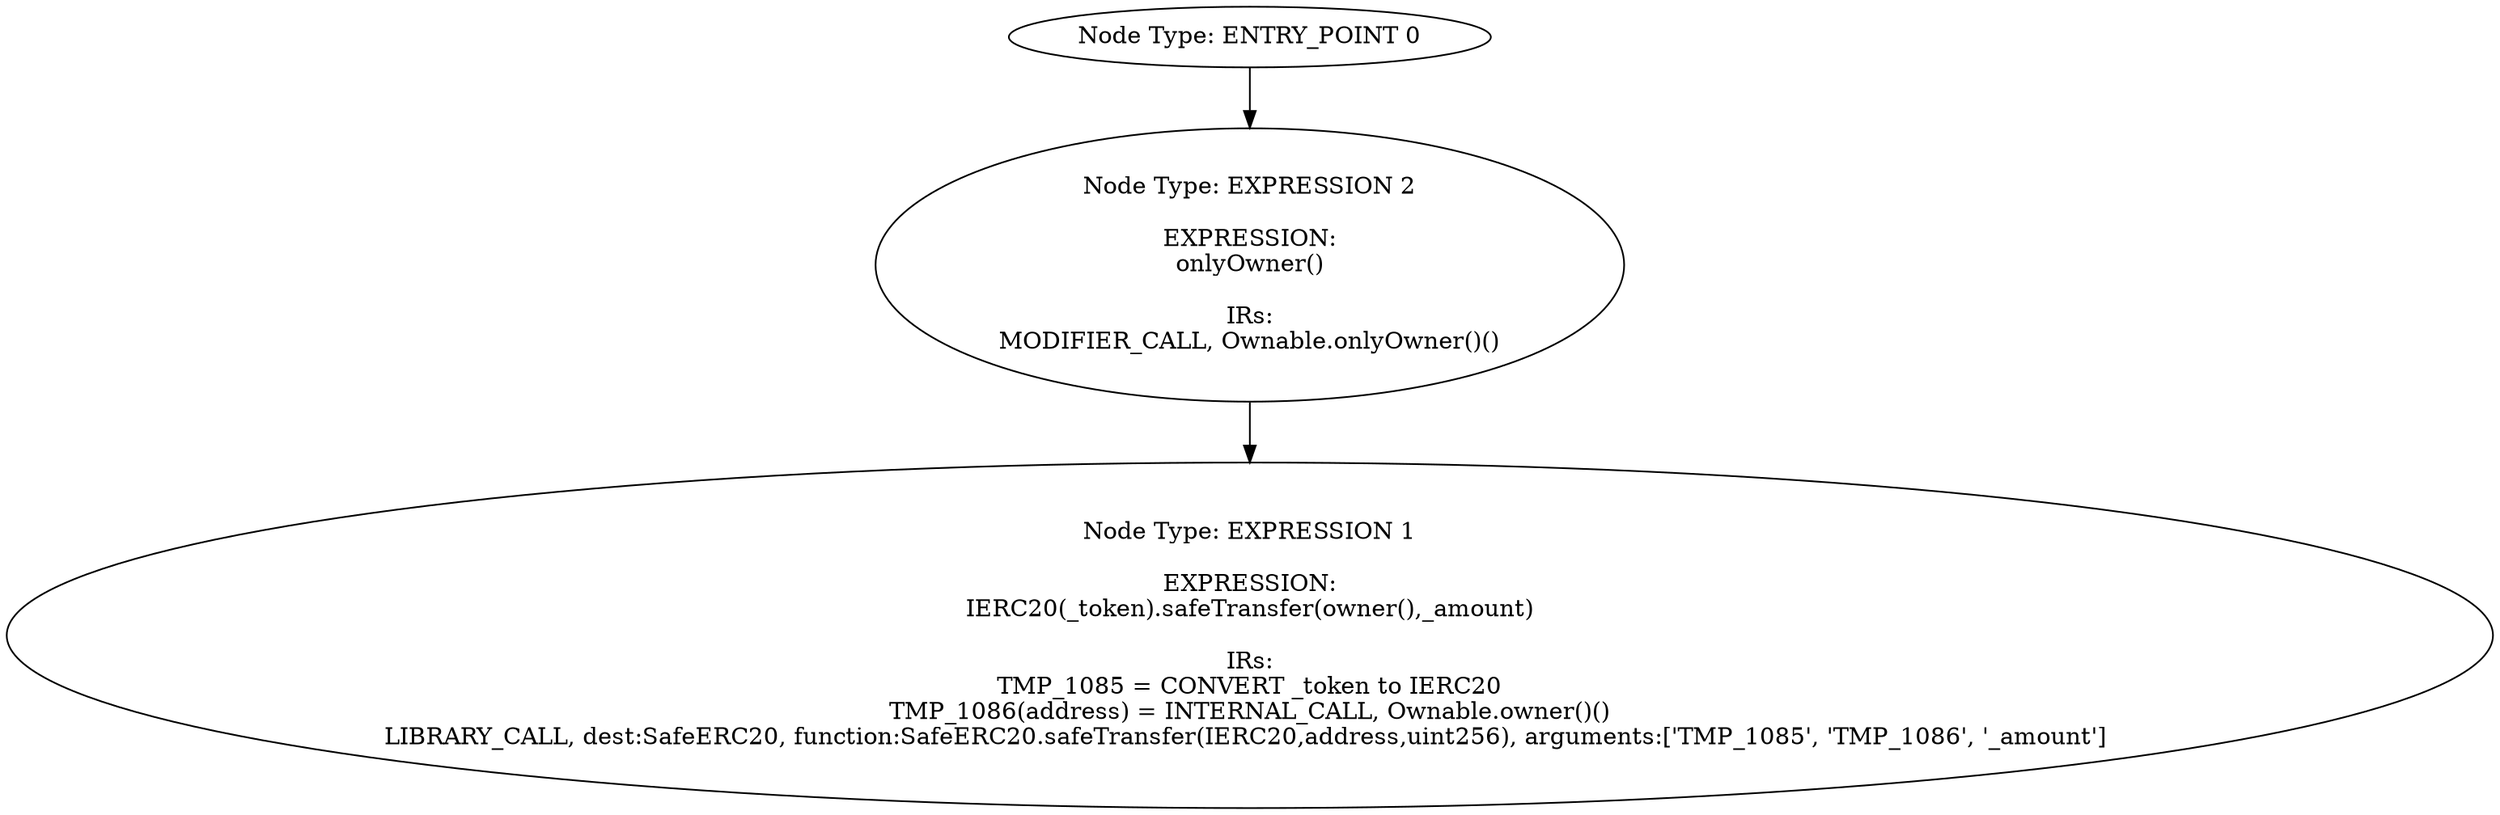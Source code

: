 digraph{
0[label="Node Type: ENTRY_POINT 0
"];
0->2;
1[label="Node Type: EXPRESSION 1

EXPRESSION:
IERC20(_token).safeTransfer(owner(),_amount)

IRs:
TMP_1085 = CONVERT _token to IERC20
TMP_1086(address) = INTERNAL_CALL, Ownable.owner()()
LIBRARY_CALL, dest:SafeERC20, function:SafeERC20.safeTransfer(IERC20,address,uint256), arguments:['TMP_1085', 'TMP_1086', '_amount'] "];
2[label="Node Type: EXPRESSION 2

EXPRESSION:
onlyOwner()

IRs:
MODIFIER_CALL, Ownable.onlyOwner()()"];
2->1;
}
